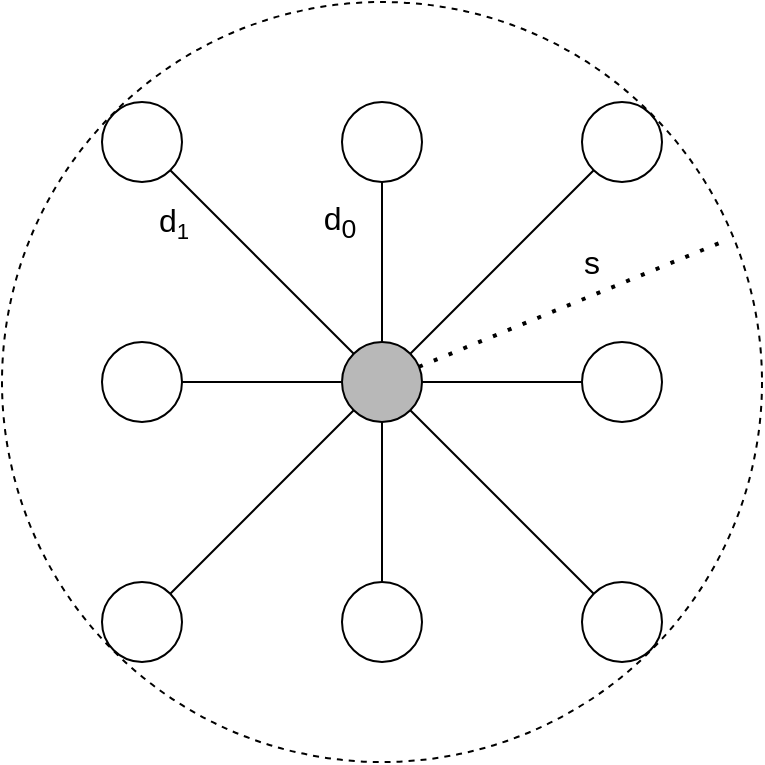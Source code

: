 <mxfile version="17.4.0" type="device"><diagram id="fPnOGQ_IDosUEDTR_okr" name="Page-1"><mxGraphModel dx="1422" dy="762" grid="1" gridSize="10" guides="1" tooltips="1" connect="1" arrows="1" fold="1" page="1" pageScale="1" pageWidth="827" pageHeight="1169" math="0" shadow="0"><root><mxCell id="0"/><mxCell id="1" parent="0"/><mxCell id="JBfwEWhsxpCf5oIW37ix-10" value="" style="ellipse;whiteSpace=wrap;html=1;aspect=fixed;fillColor=none;dashed=1;" parent="1" vertex="1"><mxGeometry x="230" y="190" width="380" height="380" as="geometry"/></mxCell><mxCell id="JBfwEWhsxpCf5oIW37ix-1" value="" style="ellipse;whiteSpace=wrap;html=1;aspect=fixed;fillColor=#B8B8B8;" parent="1" vertex="1"><mxGeometry x="400" y="360" width="40" height="40" as="geometry"/></mxCell><mxCell id="JBfwEWhsxpCf5oIW37ix-2" value="" style="ellipse;whiteSpace=wrap;html=1;aspect=fixed;fillColor=#FFFFFF;" parent="1" vertex="1"><mxGeometry x="400" y="240" width="40" height="40" as="geometry"/></mxCell><mxCell id="JBfwEWhsxpCf5oIW37ix-3" value="" style="ellipse;whiteSpace=wrap;html=1;aspect=fixed;fillColor=#FFFFFF;" parent="1" vertex="1"><mxGeometry x="520" y="240" width="40" height="40" as="geometry"/></mxCell><mxCell id="JBfwEWhsxpCf5oIW37ix-4" value="" style="ellipse;whiteSpace=wrap;html=1;aspect=fixed;fillColor=#FFFFFF;" parent="1" vertex="1"><mxGeometry x="520" y="360" width="40" height="40" as="geometry"/></mxCell><mxCell id="JBfwEWhsxpCf5oIW37ix-5" value="" style="ellipse;whiteSpace=wrap;html=1;aspect=fixed;fillColor=#FFFFFF;" parent="1" vertex="1"><mxGeometry x="400" y="480" width="40" height="40" as="geometry"/></mxCell><mxCell id="JBfwEWhsxpCf5oIW37ix-6" value="" style="ellipse;whiteSpace=wrap;html=1;aspect=fixed;fillColor=#FFFFFF;" parent="1" vertex="1"><mxGeometry x="520" y="480" width="40" height="40" as="geometry"/></mxCell><mxCell id="JBfwEWhsxpCf5oIW37ix-7" value="" style="ellipse;whiteSpace=wrap;html=1;aspect=fixed;fillColor=#FFFFFF;" parent="1" vertex="1"><mxGeometry x="280" y="240" width="40" height="40" as="geometry"/></mxCell><mxCell id="JBfwEWhsxpCf5oIW37ix-8" value="" style="ellipse;whiteSpace=wrap;html=1;aspect=fixed;fillColor=#FFFFFF;" parent="1" vertex="1"><mxGeometry x="280" y="360" width="40" height="40" as="geometry"/></mxCell><mxCell id="JBfwEWhsxpCf5oIW37ix-9" value="" style="ellipse;whiteSpace=wrap;html=1;aspect=fixed;fillColor=#FFFFFF;" parent="1" vertex="1"><mxGeometry x="280" y="480" width="40" height="40" as="geometry"/></mxCell><mxCell id="JBfwEWhsxpCf5oIW37ix-13" value="" style="endArrow=none;html=1;rounded=0;" parent="1" source="JBfwEWhsxpCf5oIW37ix-5" target="JBfwEWhsxpCf5oIW37ix-1" edge="1"><mxGeometry width="50" height="50" relative="1" as="geometry"><mxPoint x="390" y="420" as="sourcePoint"/><mxPoint x="440" y="370" as="targetPoint"/></mxGeometry></mxCell><mxCell id="JBfwEWhsxpCf5oIW37ix-14" value="" style="endArrow=none;html=1;rounded=0;entryX=0;entryY=1;entryDx=0;entryDy=0;" parent="1" source="JBfwEWhsxpCf5oIW37ix-9" target="JBfwEWhsxpCf5oIW37ix-1" edge="1"><mxGeometry width="50" height="50" relative="1" as="geometry"><mxPoint x="390" y="420" as="sourcePoint"/><mxPoint x="440" y="370" as="targetPoint"/></mxGeometry></mxCell><mxCell id="JBfwEWhsxpCf5oIW37ix-15" value="" style="endArrow=none;html=1;rounded=0;entryX=0.5;entryY=1;entryDx=0;entryDy=0;" parent="1" source="JBfwEWhsxpCf5oIW37ix-1" target="JBfwEWhsxpCf5oIW37ix-2" edge="1"><mxGeometry width="50" height="50" relative="1" as="geometry"><mxPoint x="390" y="420" as="sourcePoint"/><mxPoint x="440" y="370" as="targetPoint"/></mxGeometry></mxCell><mxCell id="JBfwEWhsxpCf5oIW37ix-18" value="" style="endArrow=none;html=1;rounded=0;entryX=1;entryY=0.5;entryDx=0;entryDy=0;exitX=0;exitY=0.5;exitDx=0;exitDy=0;" parent="1" source="JBfwEWhsxpCf5oIW37ix-4" target="JBfwEWhsxpCf5oIW37ix-1" edge="1"><mxGeometry width="50" height="50" relative="1" as="geometry"><mxPoint x="390" y="420" as="sourcePoint"/><mxPoint x="440" y="370" as="targetPoint"/></mxGeometry></mxCell><mxCell id="JBfwEWhsxpCf5oIW37ix-19" value="" style="endArrow=none;html=1;rounded=0;entryX=1;entryY=1;entryDx=0;entryDy=0;" parent="1" source="JBfwEWhsxpCf5oIW37ix-1" target="JBfwEWhsxpCf5oIW37ix-7" edge="1"><mxGeometry width="50" height="50" relative="1" as="geometry"><mxPoint x="390" y="420" as="sourcePoint"/><mxPoint x="440" y="370" as="targetPoint"/></mxGeometry></mxCell><mxCell id="JBfwEWhsxpCf5oIW37ix-20" value="" style="endArrow=none;html=1;rounded=0;entryX=1;entryY=0;entryDx=0;entryDy=0;exitX=0;exitY=1;exitDx=0;exitDy=0;" parent="1" source="JBfwEWhsxpCf5oIW37ix-3" target="JBfwEWhsxpCf5oIW37ix-1" edge="1"><mxGeometry width="50" height="50" relative="1" as="geometry"><mxPoint x="390" y="420" as="sourcePoint"/><mxPoint x="440" y="370" as="targetPoint"/></mxGeometry></mxCell><mxCell id="JBfwEWhsxpCf5oIW37ix-21" value="" style="endArrow=none;html=1;rounded=0;entryX=1;entryY=1;entryDx=0;entryDy=0;exitX=0;exitY=0;exitDx=0;exitDy=0;" parent="1" source="JBfwEWhsxpCf5oIW37ix-6" target="JBfwEWhsxpCf5oIW37ix-1" edge="1"><mxGeometry width="50" height="50" relative="1" as="geometry"><mxPoint x="530" y="490" as="sourcePoint"/><mxPoint x="440" y="370" as="targetPoint"/></mxGeometry></mxCell><mxCell id="JBfwEWhsxpCf5oIW37ix-22" value="" style="endArrow=none;html=1;rounded=0;exitX=1;exitY=0.5;exitDx=0;exitDy=0;entryX=0;entryY=0.5;entryDx=0;entryDy=0;" parent="1" source="JBfwEWhsxpCf5oIW37ix-8" target="JBfwEWhsxpCf5oIW37ix-1" edge="1"><mxGeometry width="50" height="50" relative="1" as="geometry"><mxPoint x="390" y="420" as="sourcePoint"/><mxPoint x="440" y="370" as="targetPoint"/></mxGeometry></mxCell><mxCell id="JBfwEWhsxpCf5oIW37ix-23" value="&lt;font style=&quot;font-size: 16px&quot;&gt;d&lt;sub&gt;0&lt;/sub&gt;&lt;/font&gt;" style="text;html=1;strokeColor=none;fillColor=none;align=center;verticalAlign=middle;whiteSpace=wrap;rounded=0;dashed=1;" parent="1" vertex="1"><mxGeometry x="384" y="290" width="30" height="20" as="geometry"/></mxCell><mxCell id="JBfwEWhsxpCf5oIW37ix-24" value="&lt;font style=&quot;font-size: 16px&quot;&gt;d&lt;/font&gt;&lt;font style=&quot;font-size: 13.333px&quot;&gt;&lt;sub&gt;1&lt;/sub&gt;&lt;/font&gt;" style="text;html=1;strokeColor=none;fillColor=none;align=center;verticalAlign=middle;whiteSpace=wrap;rounded=0;dashed=1;" parent="1" vertex="1"><mxGeometry x="301" y="290" width="30" height="20" as="geometry"/></mxCell><mxCell id="JBfwEWhsxpCf5oIW37ix-25" value="" style="endArrow=none;dashed=1;html=1;dashPattern=1 3;strokeWidth=2;rounded=0;fontSize=14;" parent="1" source="JBfwEWhsxpCf5oIW37ix-1" edge="1"><mxGeometry width="50" height="50" relative="1" as="geometry"><mxPoint x="440" y="380" as="sourcePoint"/><mxPoint x="590" y="310" as="targetPoint"/></mxGeometry></mxCell><mxCell id="fW_aSKCaIEgRDpGqb9V1-1" value="&lt;font style=&quot;font-size: 16px&quot;&gt;s&lt;/font&gt;" style="text;html=1;strokeColor=none;fillColor=none;align=center;verticalAlign=middle;whiteSpace=wrap;rounded=0;dashed=1;" parent="1" vertex="1"><mxGeometry x="510" y="310" width="30" height="20" as="geometry"/></mxCell></root></mxGraphModel></diagram></mxfile>